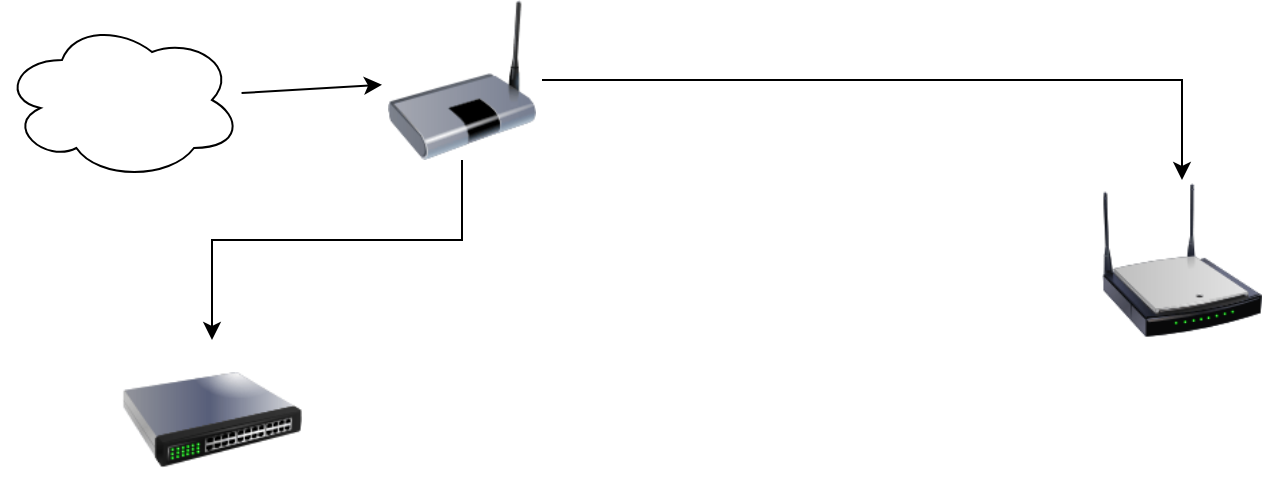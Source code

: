 <mxfile version="14.4.2" type="github">
  <diagram id="N-TCD1KnkXYzSlmBK1tw" name="Page-1">
    <mxGraphModel dx="1378" dy="743" grid="1" gridSize="10" guides="1" tooltips="1" connect="1" arrows="1" fold="1" page="1" pageScale="1" pageWidth="827" pageHeight="1169" math="0" shadow="0">
      <root>
        <mxCell id="0" />
        <mxCell id="1" parent="0" />
        <mxCell id="CiH4dBwhksO4VH5aBV5h-1" value="" style="image;html=1;image=img/lib/clip_art/networking/Switch_128x128.png" vertex="1" parent="1">
          <mxGeometry x="100" y="220" width="90" height="80" as="geometry" />
        </mxCell>
        <mxCell id="CiH4dBwhksO4VH5aBV5h-2" value="" style="image;html=1;image=img/lib/clip_art/networking/Wireless_Router_N_128x128.png" vertex="1" parent="1">
          <mxGeometry x="590" y="140" width="80" height="80" as="geometry" />
        </mxCell>
        <mxCell id="CiH4dBwhksO4VH5aBV5h-6" style="edgeStyle=orthogonalEdgeStyle;rounded=0;orthogonalLoop=1;jettySize=auto;html=1;" edge="1" parent="1" source="CiH4dBwhksO4VH5aBV5h-3" target="CiH4dBwhksO4VH5aBV5h-1">
          <mxGeometry relative="1" as="geometry">
            <Array as="points">
              <mxPoint x="270" y="170" />
              <mxPoint x="145" y="170" />
            </Array>
          </mxGeometry>
        </mxCell>
        <mxCell id="CiH4dBwhksO4VH5aBV5h-7" style="edgeStyle=orthogonalEdgeStyle;rounded=0;orthogonalLoop=1;jettySize=auto;html=1;" edge="1" parent="1" source="CiH4dBwhksO4VH5aBV5h-3" target="CiH4dBwhksO4VH5aBV5h-2">
          <mxGeometry relative="1" as="geometry" />
        </mxCell>
        <mxCell id="CiH4dBwhksO4VH5aBV5h-3" value="" style="image;html=1;image=img/lib/clip_art/networking/Bridge_128x128.png" vertex="1" parent="1">
          <mxGeometry x="230" y="50" width="80" height="80" as="geometry" />
        </mxCell>
        <mxCell id="CiH4dBwhksO4VH5aBV5h-5" style="edgeStyle=none;rounded=0;orthogonalLoop=1;jettySize=auto;html=1;" edge="1" parent="1" source="CiH4dBwhksO4VH5aBV5h-4" target="CiH4dBwhksO4VH5aBV5h-3">
          <mxGeometry relative="1" as="geometry" />
        </mxCell>
        <mxCell id="CiH4dBwhksO4VH5aBV5h-4" value="" style="ellipse;shape=cloud;whiteSpace=wrap;html=1;" vertex="1" parent="1">
          <mxGeometry x="40" y="60" width="120" height="80" as="geometry" />
        </mxCell>
      </root>
    </mxGraphModel>
  </diagram>
</mxfile>
